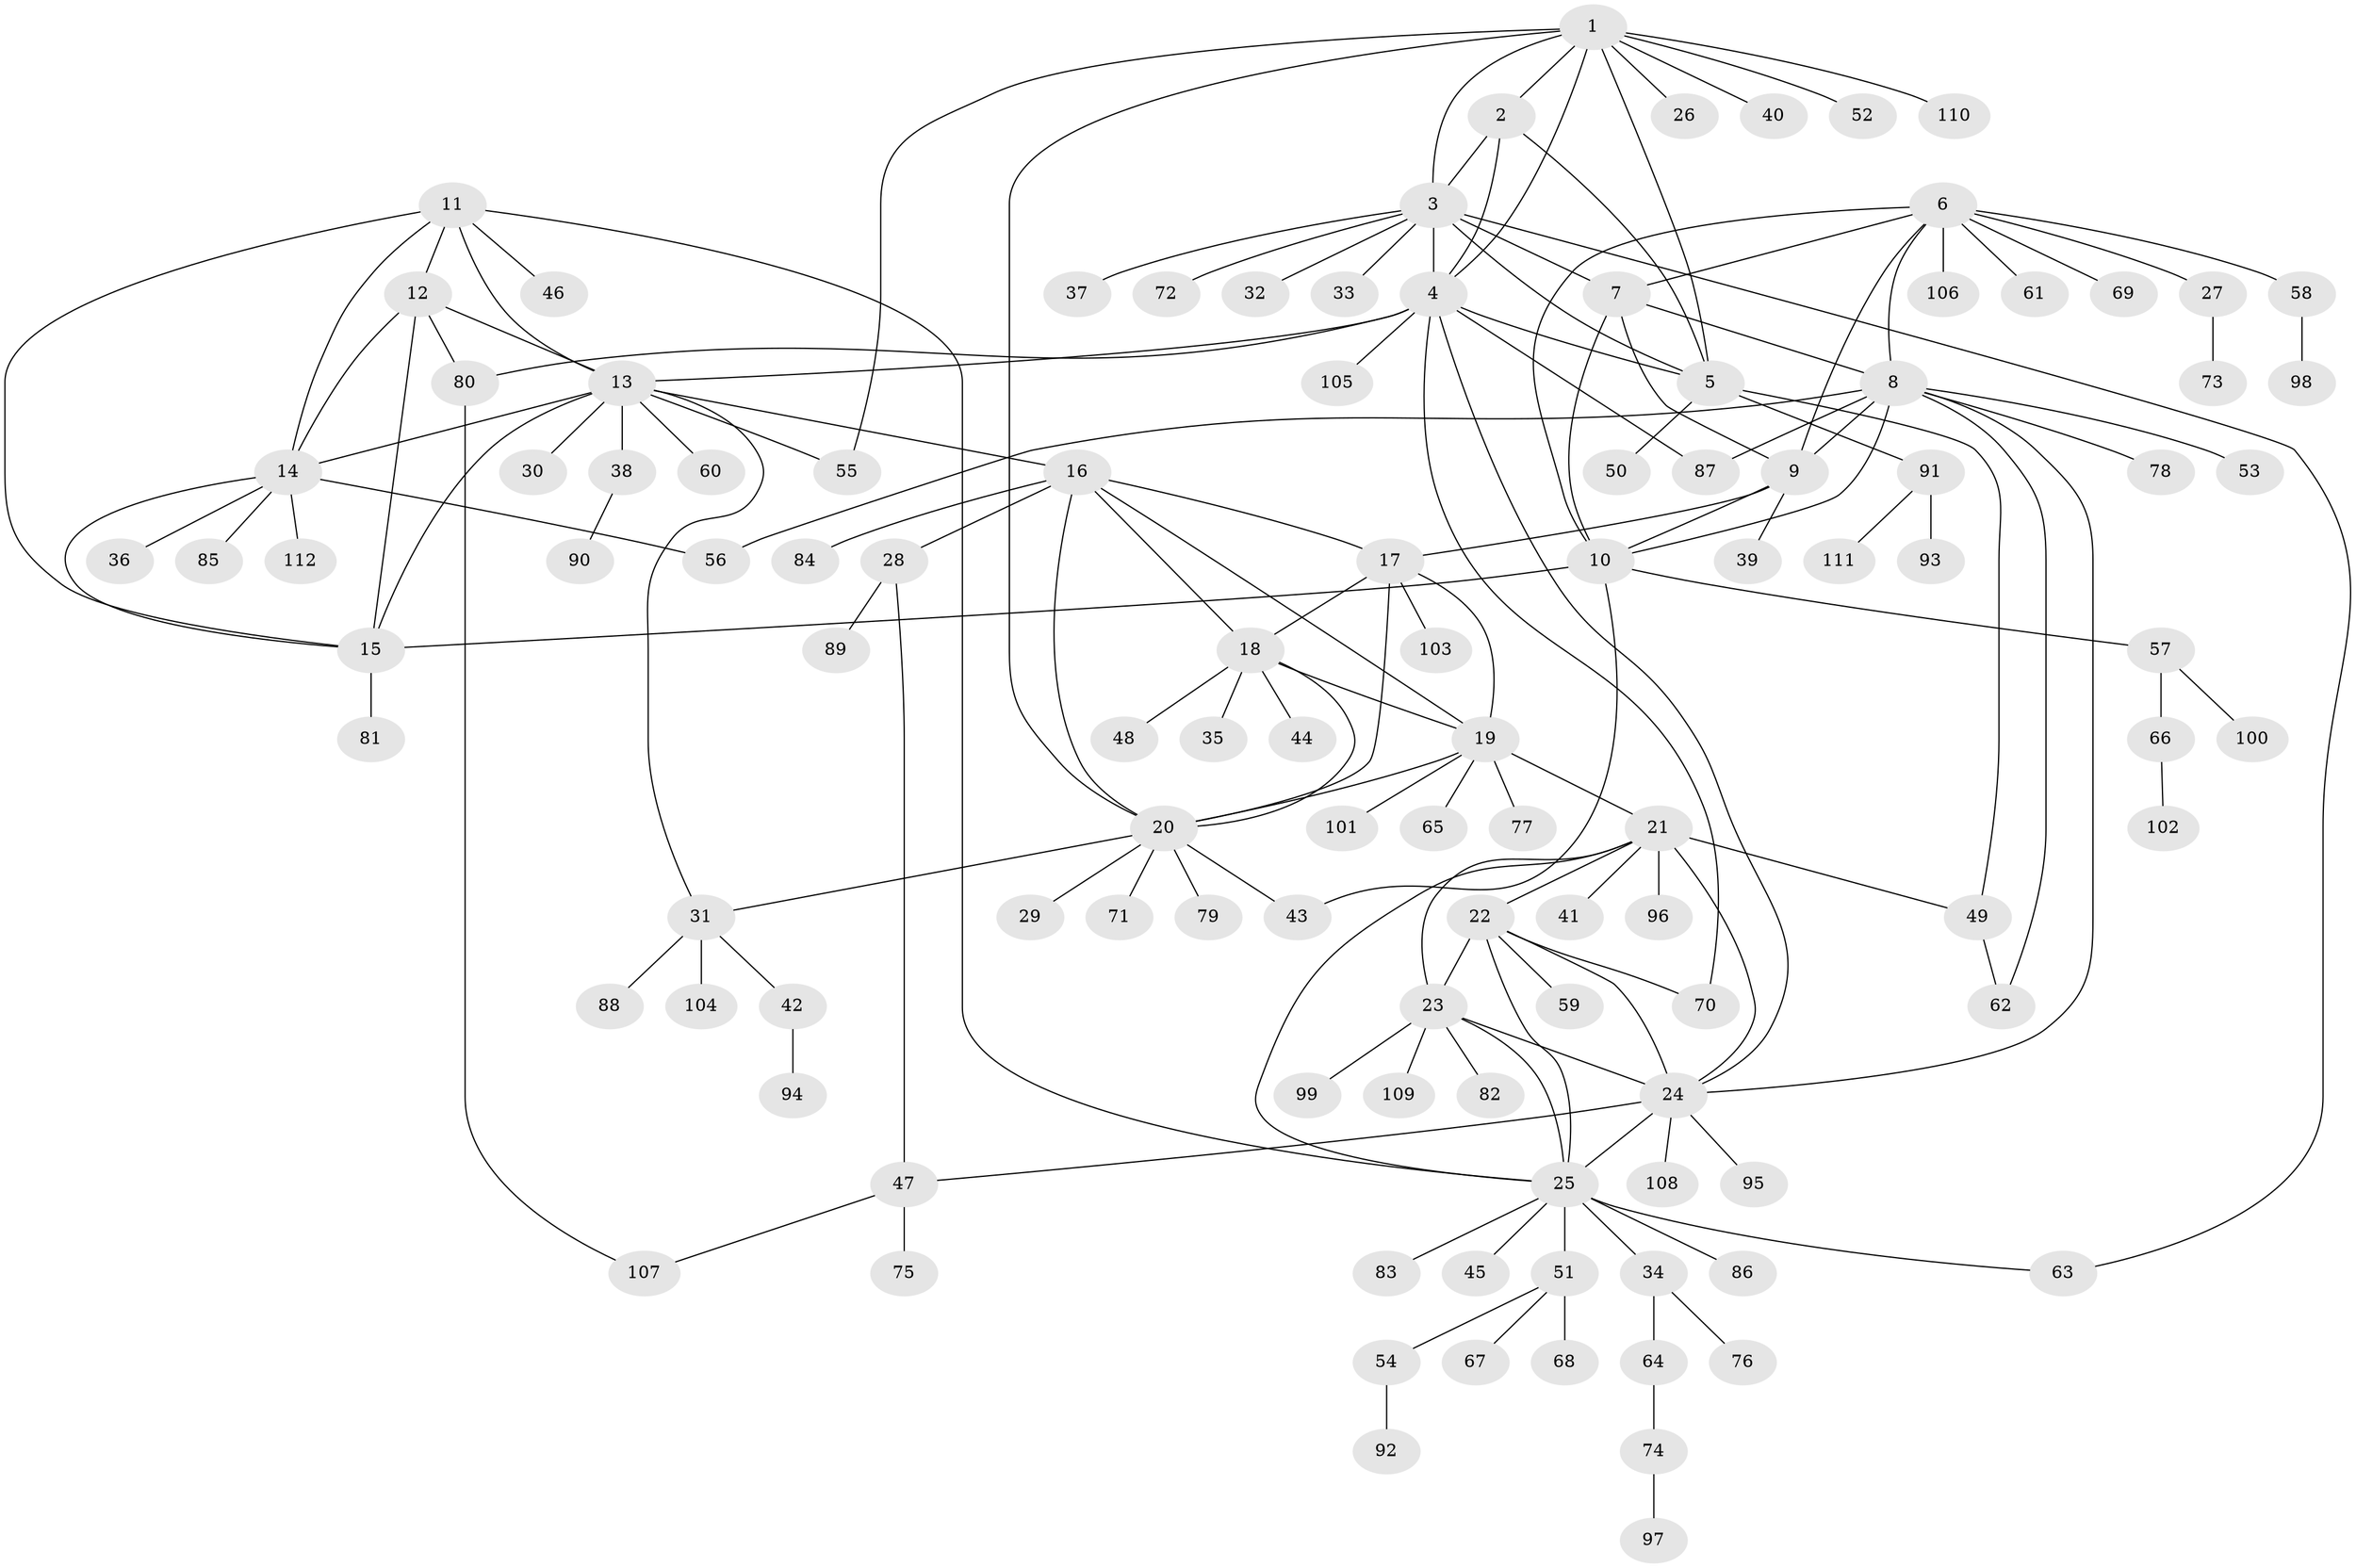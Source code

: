 // coarse degree distribution, {15: 0.011904761904761904, 3: 0.07142857142857142, 10: 0.023809523809523808, 5: 0.047619047619047616, 9: 0.023809523809523808, 6: 0.03571428571428571, 11: 0.011904761904761904, 8: 0.047619047619047616, 7: 0.011904761904761904, 1: 0.5595238095238095, 2: 0.14285714285714285, 4: 0.011904761904761904}
// Generated by graph-tools (version 1.1) at 2025/24/03/03/25 07:24:11]
// undirected, 112 vertices, 159 edges
graph export_dot {
graph [start="1"]
  node [color=gray90,style=filled];
  1;
  2;
  3;
  4;
  5;
  6;
  7;
  8;
  9;
  10;
  11;
  12;
  13;
  14;
  15;
  16;
  17;
  18;
  19;
  20;
  21;
  22;
  23;
  24;
  25;
  26;
  27;
  28;
  29;
  30;
  31;
  32;
  33;
  34;
  35;
  36;
  37;
  38;
  39;
  40;
  41;
  42;
  43;
  44;
  45;
  46;
  47;
  48;
  49;
  50;
  51;
  52;
  53;
  54;
  55;
  56;
  57;
  58;
  59;
  60;
  61;
  62;
  63;
  64;
  65;
  66;
  67;
  68;
  69;
  70;
  71;
  72;
  73;
  74;
  75;
  76;
  77;
  78;
  79;
  80;
  81;
  82;
  83;
  84;
  85;
  86;
  87;
  88;
  89;
  90;
  91;
  92;
  93;
  94;
  95;
  96;
  97;
  98;
  99;
  100;
  101;
  102;
  103;
  104;
  105;
  106;
  107;
  108;
  109;
  110;
  111;
  112;
  1 -- 2;
  1 -- 3;
  1 -- 4;
  1 -- 5;
  1 -- 20;
  1 -- 26;
  1 -- 40;
  1 -- 52;
  1 -- 55;
  1 -- 110;
  2 -- 3;
  2 -- 4;
  2 -- 5;
  3 -- 4;
  3 -- 5;
  3 -- 7;
  3 -- 32;
  3 -- 33;
  3 -- 37;
  3 -- 63;
  3 -- 72;
  4 -- 5;
  4 -- 13;
  4 -- 24;
  4 -- 70;
  4 -- 80;
  4 -- 87;
  4 -- 105;
  5 -- 49;
  5 -- 50;
  5 -- 91;
  6 -- 7;
  6 -- 8;
  6 -- 9;
  6 -- 10;
  6 -- 27;
  6 -- 58;
  6 -- 61;
  6 -- 69;
  6 -- 106;
  7 -- 8;
  7 -- 9;
  7 -- 10;
  8 -- 9;
  8 -- 10;
  8 -- 24;
  8 -- 53;
  8 -- 56;
  8 -- 62;
  8 -- 78;
  8 -- 87;
  9 -- 10;
  9 -- 17;
  9 -- 39;
  10 -- 15;
  10 -- 43;
  10 -- 57;
  11 -- 12;
  11 -- 13;
  11 -- 14;
  11 -- 15;
  11 -- 25;
  11 -- 46;
  12 -- 13;
  12 -- 14;
  12 -- 15;
  12 -- 80;
  13 -- 14;
  13 -- 15;
  13 -- 16;
  13 -- 30;
  13 -- 31;
  13 -- 38;
  13 -- 55;
  13 -- 60;
  14 -- 15;
  14 -- 36;
  14 -- 56;
  14 -- 85;
  14 -- 112;
  15 -- 81;
  16 -- 17;
  16 -- 18;
  16 -- 19;
  16 -- 20;
  16 -- 28;
  16 -- 84;
  17 -- 18;
  17 -- 19;
  17 -- 20;
  17 -- 103;
  18 -- 19;
  18 -- 20;
  18 -- 35;
  18 -- 44;
  18 -- 48;
  19 -- 20;
  19 -- 21;
  19 -- 65;
  19 -- 77;
  19 -- 101;
  20 -- 29;
  20 -- 31;
  20 -- 43;
  20 -- 71;
  20 -- 79;
  21 -- 22;
  21 -- 23;
  21 -- 24;
  21 -- 25;
  21 -- 41;
  21 -- 49;
  21 -- 96;
  22 -- 23;
  22 -- 24;
  22 -- 25;
  22 -- 59;
  22 -- 70;
  23 -- 24;
  23 -- 25;
  23 -- 82;
  23 -- 99;
  23 -- 109;
  24 -- 25;
  24 -- 47;
  24 -- 95;
  24 -- 108;
  25 -- 34;
  25 -- 45;
  25 -- 51;
  25 -- 63;
  25 -- 83;
  25 -- 86;
  27 -- 73;
  28 -- 47;
  28 -- 89;
  31 -- 42;
  31 -- 88;
  31 -- 104;
  34 -- 64;
  34 -- 76;
  38 -- 90;
  42 -- 94;
  47 -- 75;
  47 -- 107;
  49 -- 62;
  51 -- 54;
  51 -- 67;
  51 -- 68;
  54 -- 92;
  57 -- 66;
  57 -- 100;
  58 -- 98;
  64 -- 74;
  66 -- 102;
  74 -- 97;
  80 -- 107;
  91 -- 93;
  91 -- 111;
}
